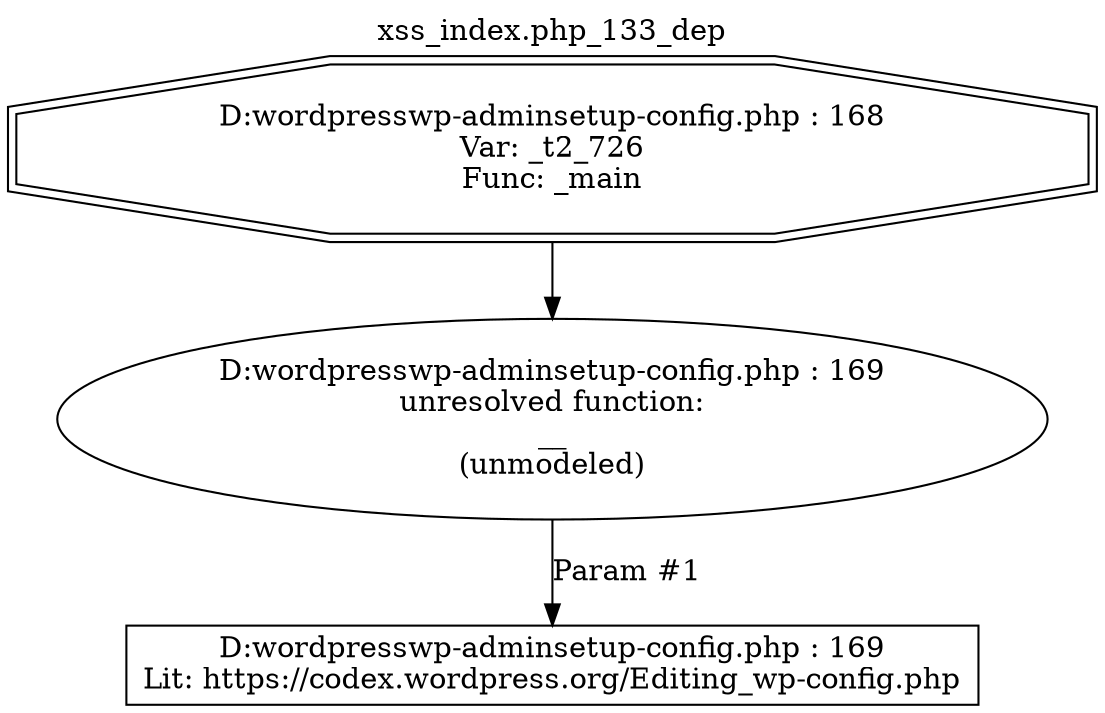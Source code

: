 digraph cfg {
  label="xss_index.php_133_dep";
  labelloc=t;
  n1 [shape=doubleoctagon, label="D:\wordpress\wp-admin\setup-config.php : 168\nVar: _t2_726\nFunc: _main\n"];
  n2 [shape=ellipse, label="D:\wordpress\wp-admin\setup-config.php : 169\nunresolved function:\n__\n(unmodeled)\n"];
  n3 [shape=box, label="D:\wordpress\wp-admin\setup-config.php : 169\nLit: https://codex.wordpress.org/Editing_wp-config.php\n"];
  n1 -> n2;
  n2 -> n3[label="Param #1"];
}

